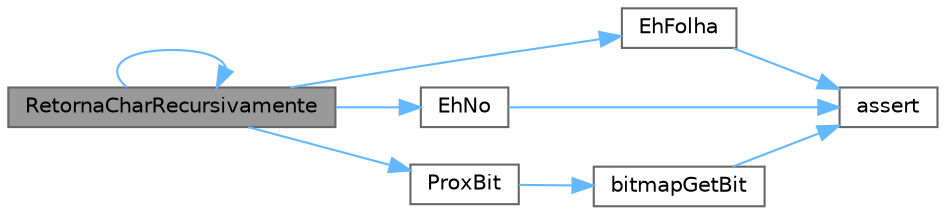 digraph "RetornaCharRecursivamente"
{
 // LATEX_PDF_SIZE
  bgcolor="transparent";
  edge [fontname=Helvetica,fontsize=10,labelfontname=Helvetica,labelfontsize=10];
  node [fontname=Helvetica,fontsize=10,shape=box,height=0.2,width=0.4];
  rankdir="LR";
  Node1 [label="RetornaCharRecursivamente",height=0.2,width=0.4,color="gray40", fillcolor="grey60", style="filled", fontcolor="black",tooltip="Funcao recusiva auxiliar de PercorreArvorePorBitEEscreveSaida. Faz a decodificacao de um caractere pr..."];
  Node1 -> Node2 [color="steelblue1",style="solid"];
  Node2 [label="EhFolha",height=0.2,width=0.4,color="grey40", fillcolor="white", style="filled",URL="$_arvore_8c.html#a0c15d546ee7d6c913839864f04e1c47a",tooltip=" "];
  Node2 -> Node3 [color="steelblue1",style="solid"];
  Node3 [label="assert",height=0.2,width=0.4,color="grey40", fillcolor="white", style="filled",URL="$bitmap_8c.html#ae6321531d73ebab0e0f1081a903be53c",tooltip=" "];
  Node1 -> Node4 [color="steelblue1",style="solid"];
  Node4 [label="EhNo",height=0.2,width=0.4,color="grey40", fillcolor="white", style="filled",URL="$_arvore_8c.html#ae23fe165e1bc7caaa0ed488b078c7694",tooltip=" "];
  Node4 -> Node3 [color="steelblue1",style="solid"];
  Node1 -> Node5 [color="steelblue1",style="solid"];
  Node5 [label="ProxBit",height=0.2,width=0.4,color="grey40", fillcolor="white", style="filled",URL="$_bitindex_8c.html#a3d10e37dd981c668b0db91cebc255246",tooltip="Retorna o proximo bit do bitmap, caso omesmo fosse tratado como uma pilha."];
  Node5 -> Node6 [color="steelblue1",style="solid"];
  Node6 [label="bitmapGetBit",height=0.2,width=0.4,color="grey40", fillcolor="white", style="filled",URL="$bitmap_8c.html#ac67802da30c1b2aa2fd983818b11d435",tooltip=" "];
  Node6 -> Node3 [color="steelblue1",style="solid"];
  Node1 -> Node1 [color="steelblue1",style="solid"];
}
